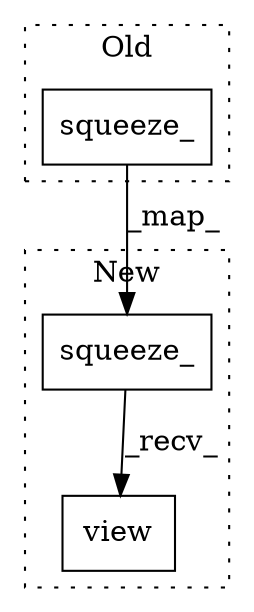 digraph G {
subgraph cluster0 {
1 [label="squeeze_" a="32" s="9216,9226" l="9,1" shape="box"];
label = "Old";
style="dotted";
}
subgraph cluster1 {
2 [label="squeeze_" a="32" s="9192,9202" l="9,1" shape="box"];
3 [label="view" a="32" s="9353,9393" l="5,1" shape="box"];
label = "New";
style="dotted";
}
1 -> 2 [label="_map_"];
2 -> 3 [label="_recv_"];
}